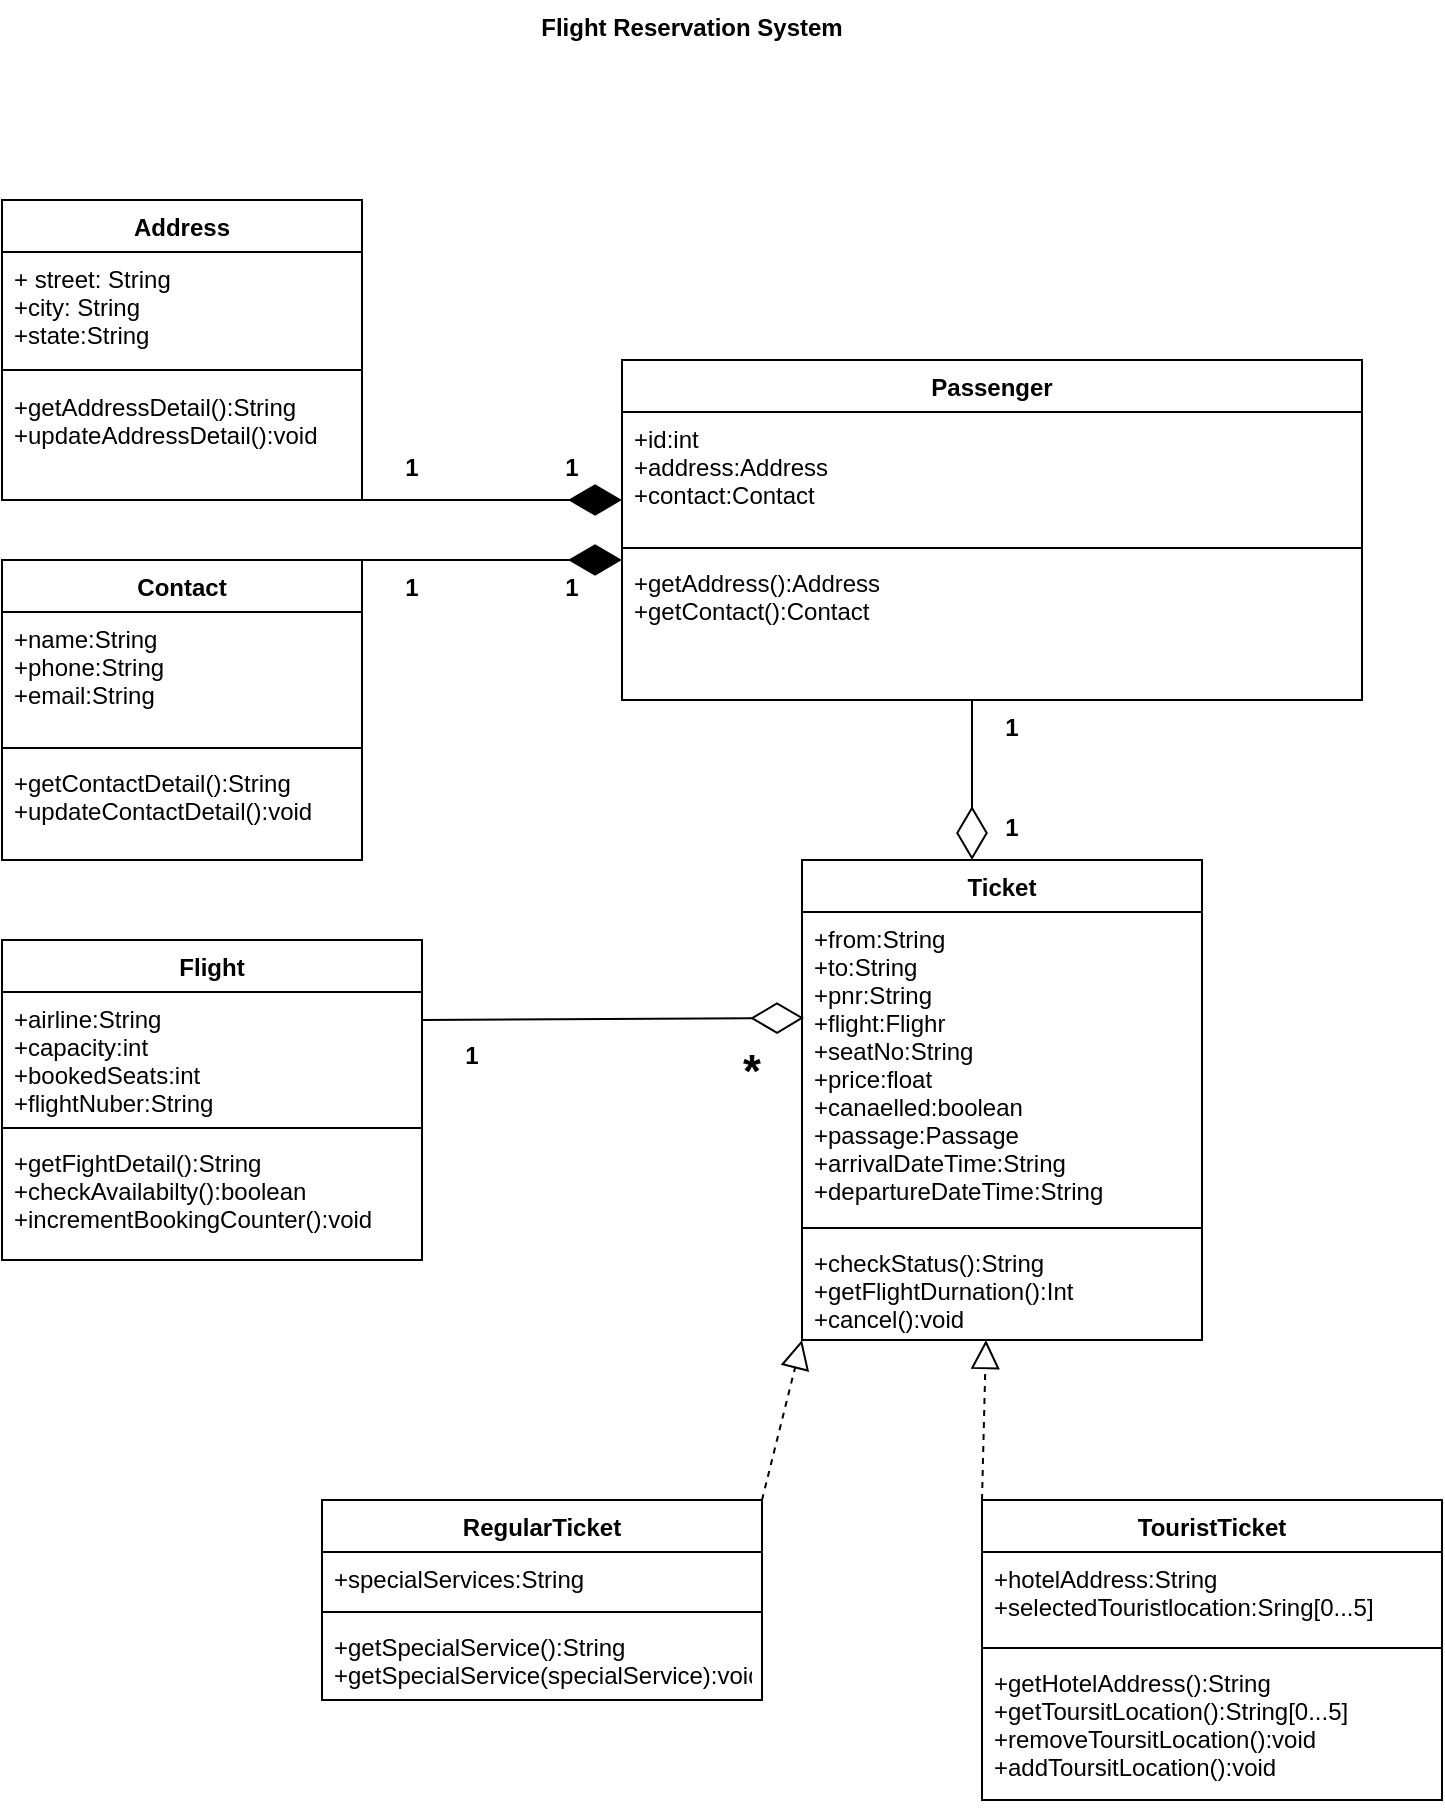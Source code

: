 <mxfile version="14.4.3" type="github"><diagram id="qsO5VmVt4Xt4Ev6_ihJ5" name="Page-1"><mxGraphModel dx="868" dy="482" grid="1" gridSize="10" guides="1" tooltips="1" connect="1" arrows="1" fold="1" page="1" pageScale="1" pageWidth="850" pageHeight="1100" math="0" shadow="0"><root><mxCell id="0"/><mxCell id="1" parent="0"/><mxCell id="_AptsjTeeoTQ7fL0EDX9-1" value="Address" style="swimlane;fontStyle=1;align=center;verticalAlign=top;childLayout=stackLayout;horizontal=1;startSize=26;horizontalStack=0;resizeParent=1;resizeParentMax=0;resizeLast=0;collapsible=1;marginBottom=0;" parent="1" vertex="1"><mxGeometry x="80" y="110" width="180" height="150" as="geometry"/></mxCell><mxCell id="_AptsjTeeoTQ7fL0EDX9-2" value="+ street: String&#10;+city: String&#10;+state:String" style="text;strokeColor=none;fillColor=none;align=left;verticalAlign=top;spacingLeft=4;spacingRight=4;overflow=hidden;rotatable=0;points=[[0,0.5],[1,0.5]];portConstraint=eastwest;" parent="_AptsjTeeoTQ7fL0EDX9-1" vertex="1"><mxGeometry y="26" width="180" height="54" as="geometry"/></mxCell><mxCell id="_AptsjTeeoTQ7fL0EDX9-3" value="" style="line;strokeWidth=1;fillColor=none;align=left;verticalAlign=middle;spacingTop=-1;spacingLeft=3;spacingRight=3;rotatable=0;labelPosition=right;points=[];portConstraint=eastwest;" parent="_AptsjTeeoTQ7fL0EDX9-1" vertex="1"><mxGeometry y="80" width="180" height="10" as="geometry"/></mxCell><mxCell id="_AptsjTeeoTQ7fL0EDX9-4" value="+getAddressDetail():String&#10;+updateAddressDetail():void" style="text;strokeColor=none;fillColor=none;align=left;verticalAlign=top;spacingLeft=4;spacingRight=4;overflow=hidden;rotatable=0;points=[[0,0.5],[1,0.5]];portConstraint=eastwest;" parent="_AptsjTeeoTQ7fL0EDX9-1" vertex="1"><mxGeometry y="90" width="180" height="60" as="geometry"/></mxCell><mxCell id="_AptsjTeeoTQ7fL0EDX9-5" value="Flight Reservation System" style="text;align=center;fontStyle=1;verticalAlign=middle;spacingLeft=3;spacingRight=3;strokeColor=none;rotatable=0;points=[[0,0.5],[1,0.5]];portConstraint=eastwest;" parent="1" vertex="1"><mxGeometry x="385" y="10" width="80" height="26" as="geometry"/></mxCell><mxCell id="_AptsjTeeoTQ7fL0EDX9-6" value="Contact" style="swimlane;fontStyle=1;align=center;verticalAlign=top;childLayout=stackLayout;horizontal=1;startSize=26;horizontalStack=0;resizeParent=1;resizeParentMax=0;resizeLast=0;collapsible=1;marginBottom=0;" parent="1" vertex="1"><mxGeometry x="80" y="290" width="180" height="150" as="geometry"/></mxCell><mxCell id="_AptsjTeeoTQ7fL0EDX9-7" value="+name:String&#10;+phone:String&#10;+email:String" style="text;strokeColor=none;fillColor=none;align=left;verticalAlign=top;spacingLeft=4;spacingRight=4;overflow=hidden;rotatable=0;points=[[0,0.5],[1,0.5]];portConstraint=eastwest;" parent="_AptsjTeeoTQ7fL0EDX9-6" vertex="1"><mxGeometry y="26" width="180" height="64" as="geometry"/></mxCell><mxCell id="_AptsjTeeoTQ7fL0EDX9-8" value="" style="line;strokeWidth=1;fillColor=none;align=left;verticalAlign=middle;spacingTop=-1;spacingLeft=3;spacingRight=3;rotatable=0;labelPosition=right;points=[];portConstraint=eastwest;" parent="_AptsjTeeoTQ7fL0EDX9-6" vertex="1"><mxGeometry y="90" width="180" height="8" as="geometry"/></mxCell><mxCell id="_AptsjTeeoTQ7fL0EDX9-9" value="+getContactDetail():String&#10;+updateContactDetail():void" style="text;strokeColor=none;fillColor=none;align=left;verticalAlign=top;spacingLeft=4;spacingRight=4;overflow=hidden;rotatable=0;points=[[0,0.5],[1,0.5]];portConstraint=eastwest;" parent="_AptsjTeeoTQ7fL0EDX9-6" vertex="1"><mxGeometry y="98" width="180" height="52" as="geometry"/></mxCell><mxCell id="_AptsjTeeoTQ7fL0EDX9-10" value="Passenger" style="swimlane;fontStyle=1;align=center;verticalAlign=top;childLayout=stackLayout;horizontal=1;startSize=26;horizontalStack=0;resizeParent=1;resizeParentMax=0;resizeLast=0;collapsible=1;marginBottom=0;" parent="1" vertex="1"><mxGeometry x="390" y="190" width="370" height="170" as="geometry"/></mxCell><mxCell id="_AptsjTeeoTQ7fL0EDX9-11" value="+id:int&#10;+address:Address&#10;+contact:Contact" style="text;strokeColor=none;fillColor=none;align=left;verticalAlign=top;spacingLeft=4;spacingRight=4;overflow=hidden;rotatable=0;points=[[0,0.5],[1,0.5]];portConstraint=eastwest;" parent="_AptsjTeeoTQ7fL0EDX9-10" vertex="1"><mxGeometry y="26" width="370" height="64" as="geometry"/></mxCell><mxCell id="_AptsjTeeoTQ7fL0EDX9-12" value="" style="line;strokeWidth=1;fillColor=none;align=left;verticalAlign=middle;spacingTop=-1;spacingLeft=3;spacingRight=3;rotatable=0;labelPosition=right;points=[];portConstraint=eastwest;" parent="_AptsjTeeoTQ7fL0EDX9-10" vertex="1"><mxGeometry y="90" width="370" height="8" as="geometry"/></mxCell><mxCell id="_AptsjTeeoTQ7fL0EDX9-13" value="+getAddress():Address&#10;+getContact():Contact" style="text;strokeColor=none;fillColor=none;align=left;verticalAlign=top;spacingLeft=4;spacingRight=4;overflow=hidden;rotatable=0;points=[[0,0.5],[1,0.5]];portConstraint=eastwest;" parent="_AptsjTeeoTQ7fL0EDX9-10" vertex="1"><mxGeometry y="98" width="370" height="72" as="geometry"/></mxCell><mxCell id="_AptsjTeeoTQ7fL0EDX9-14" value="Ticket" style="swimlane;fontStyle=1;align=center;verticalAlign=top;childLayout=stackLayout;horizontal=1;startSize=26;horizontalStack=0;resizeParent=1;resizeParentMax=0;resizeLast=0;collapsible=1;marginBottom=0;" parent="1" vertex="1"><mxGeometry x="480" y="440" width="200" height="240" as="geometry"/></mxCell><mxCell id="_AptsjTeeoTQ7fL0EDX9-15" value="+from:String&#10;+to:String&#10;+pnr:String&#10;+flight:Flighr&#10;+seatNo:String&#10;+price:float&#10;+canaelled:boolean&#10;+passage:Passage&#10;+arrivalDateTime:String&#10;+departureDateTime:String" style="text;strokeColor=none;fillColor=none;align=left;verticalAlign=top;spacingLeft=4;spacingRight=4;overflow=hidden;rotatable=0;points=[[0,0.5],[1,0.5]];portConstraint=eastwest;" parent="_AptsjTeeoTQ7fL0EDX9-14" vertex="1"><mxGeometry y="26" width="200" height="154" as="geometry"/></mxCell><mxCell id="_AptsjTeeoTQ7fL0EDX9-16" value="" style="line;strokeWidth=1;fillColor=none;align=left;verticalAlign=middle;spacingTop=-1;spacingLeft=3;spacingRight=3;rotatable=0;labelPosition=right;points=[];portConstraint=eastwest;" parent="_AptsjTeeoTQ7fL0EDX9-14" vertex="1"><mxGeometry y="180" width="200" height="8" as="geometry"/></mxCell><mxCell id="_AptsjTeeoTQ7fL0EDX9-17" value="+checkStatus():String&#10;+getFlightDurnation():Int&#10;+cancel():void" style="text;strokeColor=none;fillColor=none;align=left;verticalAlign=top;spacingLeft=4;spacingRight=4;overflow=hidden;rotatable=0;points=[[0,0.5],[1,0.5]];portConstraint=eastwest;" parent="_AptsjTeeoTQ7fL0EDX9-14" vertex="1"><mxGeometry y="188" width="200" height="52" as="geometry"/></mxCell><mxCell id="_AptsjTeeoTQ7fL0EDX9-19" value="" style="endArrow=diamondThin;endFill=1;endSize=24;html=1;" parent="1" edge="1"><mxGeometry width="160" relative="1" as="geometry"><mxPoint x="230" y="290" as="sourcePoint"/><mxPoint x="390" y="290" as="targetPoint"/><Array as="points"><mxPoint x="300" y="290"/></Array></mxGeometry></mxCell><mxCell id="_AptsjTeeoTQ7fL0EDX9-20" value="" style="endArrow=diamondThin;endFill=1;endSize=24;html=1;" parent="1" edge="1"><mxGeometry width="160" relative="1" as="geometry"><mxPoint x="230" y="260" as="sourcePoint"/><mxPoint x="390" y="260" as="targetPoint"/></mxGeometry></mxCell><mxCell id="_AptsjTeeoTQ7fL0EDX9-21" value="" style="endArrow=diamondThin;endFill=0;endSize=24;html=1;" parent="1" edge="1"><mxGeometry width="160" relative="1" as="geometry"><mxPoint x="565" y="360" as="sourcePoint"/><mxPoint x="565" y="440" as="targetPoint"/></mxGeometry></mxCell><mxCell id="_AptsjTeeoTQ7fL0EDX9-22" value="Flight" style="swimlane;fontStyle=1;align=center;verticalAlign=top;childLayout=stackLayout;horizontal=1;startSize=26;horizontalStack=0;resizeParent=1;resizeParentMax=0;resizeLast=0;collapsible=1;marginBottom=0;" parent="1" vertex="1"><mxGeometry x="80" y="480" width="210" height="160" as="geometry"/></mxCell><mxCell id="_AptsjTeeoTQ7fL0EDX9-23" value="+airline:String&#10;+capacity:int&#10;+bookedSeats:int&#10;+flightNuber:String" style="text;strokeColor=none;fillColor=none;align=left;verticalAlign=top;spacingLeft=4;spacingRight=4;overflow=hidden;rotatable=0;points=[[0,0.5],[1,0.5]];portConstraint=eastwest;" parent="_AptsjTeeoTQ7fL0EDX9-22" vertex="1"><mxGeometry y="26" width="210" height="64" as="geometry"/></mxCell><mxCell id="_AptsjTeeoTQ7fL0EDX9-24" value="" style="line;strokeWidth=1;fillColor=none;align=left;verticalAlign=middle;spacingTop=-1;spacingLeft=3;spacingRight=3;rotatable=0;labelPosition=right;points=[];portConstraint=eastwest;" parent="_AptsjTeeoTQ7fL0EDX9-22" vertex="1"><mxGeometry y="90" width="210" height="8" as="geometry"/></mxCell><mxCell id="_AptsjTeeoTQ7fL0EDX9-25" value="+getFightDetail():String&#10;+checkAvailabilty():boolean&#10;+incrementBookingCounter():void" style="text;strokeColor=none;fillColor=none;align=left;verticalAlign=top;spacingLeft=4;spacingRight=4;overflow=hidden;rotatable=0;points=[[0,0.5],[1,0.5]];portConstraint=eastwest;" parent="_AptsjTeeoTQ7fL0EDX9-22" vertex="1"><mxGeometry y="98" width="210" height="62" as="geometry"/></mxCell><mxCell id="_AptsjTeeoTQ7fL0EDX9-26" value="" style="endArrow=diamondThin;endFill=0;endSize=24;html=1;entryX=0.005;entryY=0.344;entryDx=0;entryDy=0;entryPerimeter=0;" parent="1" target="_AptsjTeeoTQ7fL0EDX9-15" edge="1"><mxGeometry width="160" relative="1" as="geometry"><mxPoint x="290" y="520" as="sourcePoint"/><mxPoint x="450" y="520" as="targetPoint"/></mxGeometry></mxCell><mxCell id="_AptsjTeeoTQ7fL0EDX9-27" value="TouristTicket" style="swimlane;fontStyle=1;align=center;verticalAlign=top;childLayout=stackLayout;horizontal=1;startSize=26;horizontalStack=0;resizeParent=1;resizeParentMax=0;resizeLast=0;collapsible=1;marginBottom=0;" parent="1" vertex="1"><mxGeometry x="570" y="760" width="230" height="150" as="geometry"/></mxCell><mxCell id="_AptsjTeeoTQ7fL0EDX9-28" value="+hotelAddress:String&#10;+selectedTouristlocation:Sring[0...5]&#10;&#10;" style="text;strokeColor=none;fillColor=none;align=left;verticalAlign=top;spacingLeft=4;spacingRight=4;overflow=hidden;rotatable=0;points=[[0,0.5],[1,0.5]];portConstraint=eastwest;" parent="_AptsjTeeoTQ7fL0EDX9-27" vertex="1"><mxGeometry y="26" width="230" height="44" as="geometry"/></mxCell><mxCell id="_AptsjTeeoTQ7fL0EDX9-29" value="" style="line;strokeWidth=1;fillColor=none;align=left;verticalAlign=middle;spacingTop=-1;spacingLeft=3;spacingRight=3;rotatable=0;labelPosition=right;points=[];portConstraint=eastwest;" parent="_AptsjTeeoTQ7fL0EDX9-27" vertex="1"><mxGeometry y="70" width="230" height="8" as="geometry"/></mxCell><mxCell id="_AptsjTeeoTQ7fL0EDX9-30" value="+getHotelAddress():String&#10;+getToursitLocation():String[0...5]&#10;+removeToursitLocation():void&#10;+addToursitLocation():void" style="text;strokeColor=none;fillColor=none;align=left;verticalAlign=top;spacingLeft=4;spacingRight=4;overflow=hidden;rotatable=0;points=[[0,0.5],[1,0.5]];portConstraint=eastwest;" parent="_AptsjTeeoTQ7fL0EDX9-27" vertex="1"><mxGeometry y="78" width="230" height="72" as="geometry"/></mxCell><mxCell id="_AptsjTeeoTQ7fL0EDX9-31" value="RegularTicket" style="swimlane;fontStyle=1;align=center;verticalAlign=top;childLayout=stackLayout;horizontal=1;startSize=26;horizontalStack=0;resizeParent=1;resizeParentMax=0;resizeLast=0;collapsible=1;marginBottom=0;" parent="1" vertex="1"><mxGeometry x="240" y="760" width="220" height="100" as="geometry"/></mxCell><mxCell id="_AptsjTeeoTQ7fL0EDX9-32" value="+specialServices:String&#10;" style="text;strokeColor=none;fillColor=none;align=left;verticalAlign=top;spacingLeft=4;spacingRight=4;overflow=hidden;rotatable=0;points=[[0,0.5],[1,0.5]];portConstraint=eastwest;" parent="_AptsjTeeoTQ7fL0EDX9-31" vertex="1"><mxGeometry y="26" width="220" height="26" as="geometry"/></mxCell><mxCell id="_AptsjTeeoTQ7fL0EDX9-33" value="" style="line;strokeWidth=1;fillColor=none;align=left;verticalAlign=middle;spacingTop=-1;spacingLeft=3;spacingRight=3;rotatable=0;labelPosition=right;points=[];portConstraint=eastwest;" parent="_AptsjTeeoTQ7fL0EDX9-31" vertex="1"><mxGeometry y="52" width="220" height="8" as="geometry"/></mxCell><mxCell id="_AptsjTeeoTQ7fL0EDX9-34" value="+getSpecialService():String&#10;+getSpecialService(specialService):void" style="text;strokeColor=none;fillColor=none;align=left;verticalAlign=top;spacingLeft=4;spacingRight=4;overflow=hidden;rotatable=0;points=[[0,0.5],[1,0.5]];portConstraint=eastwest;" parent="_AptsjTeeoTQ7fL0EDX9-31" vertex="1"><mxGeometry y="60" width="220" height="40" as="geometry"/></mxCell><mxCell id="_AptsjTeeoTQ7fL0EDX9-36" value="" style="endArrow=block;dashed=1;endFill=0;endSize=12;html=1;exitX=1;exitY=0;exitDx=0;exitDy=0;" parent="1" source="_AptsjTeeoTQ7fL0EDX9-31" edge="1"><mxGeometry width="160" relative="1" as="geometry"><mxPoint x="340" y="790" as="sourcePoint"/><mxPoint x="480" y="680" as="targetPoint"/></mxGeometry></mxCell><mxCell id="_AptsjTeeoTQ7fL0EDX9-37" value="" style="endArrow=block;dashed=1;endFill=0;endSize=12;html=1;exitX=0;exitY=0;exitDx=0;exitDy=0;" parent="1" source="_AptsjTeeoTQ7fL0EDX9-27" edge="1"><mxGeometry width="160" relative="1" as="geometry"><mxPoint x="340" y="790" as="sourcePoint"/><mxPoint x="572" y="680" as="targetPoint"/></mxGeometry></mxCell><mxCell id="_AptsjTeeoTQ7fL0EDX9-38" value="1" style="text;align=center;fontStyle=1;verticalAlign=middle;spacingLeft=3;spacingRight=3;strokeColor=none;rotatable=0;points=[[0,0.5],[1,0.5]];portConstraint=eastwest;" parent="1" vertex="1"><mxGeometry x="260" y="230" width="50" height="26" as="geometry"/></mxCell><mxCell id="_AptsjTeeoTQ7fL0EDX9-40" value="1" style="text;align=center;fontStyle=1;verticalAlign=middle;spacingLeft=3;spacingRight=3;strokeColor=none;rotatable=0;points=[[0,0.5],[1,0.5]];portConstraint=eastwest;" parent="1" vertex="1"><mxGeometry x="340" y="230" width="50" height="26" as="geometry"/></mxCell><mxCell id="_AptsjTeeoTQ7fL0EDX9-41" value="1" style="text;align=center;fontStyle=1;verticalAlign=middle;spacingLeft=3;spacingRight=3;strokeColor=none;rotatable=0;points=[[0,0.5],[1,0.5]];portConstraint=eastwest;" parent="1" vertex="1"><mxGeometry x="340" y="290" width="50" height="26" as="geometry"/></mxCell><mxCell id="_AptsjTeeoTQ7fL0EDX9-42" value="1" style="text;align=center;fontStyle=1;verticalAlign=middle;spacingLeft=3;spacingRight=3;strokeColor=none;rotatable=0;points=[[0,0.5],[1,0.5]];portConstraint=eastwest;" parent="1" vertex="1"><mxGeometry x="260" y="290" width="50" height="26" as="geometry"/></mxCell><mxCell id="_AptsjTeeoTQ7fL0EDX9-43" value="1" style="text;align=center;fontStyle=1;verticalAlign=middle;spacingLeft=3;spacingRight=3;strokeColor=none;rotatable=0;points=[[0,0.5],[1,0.5]];portConstraint=eastwest;" parent="1" vertex="1"><mxGeometry x="560" y="360" width="50" height="26" as="geometry"/></mxCell><mxCell id="_AptsjTeeoTQ7fL0EDX9-44" value="1" style="text;align=center;fontStyle=1;verticalAlign=middle;spacingLeft=3;spacingRight=3;strokeColor=none;rotatable=0;points=[[0,0.5],[1,0.5]];portConstraint=eastwest;" parent="1" vertex="1"><mxGeometry x="560" y="410" width="50" height="26" as="geometry"/></mxCell><mxCell id="_AptsjTeeoTQ7fL0EDX9-45" value="1" style="text;align=center;fontStyle=1;verticalAlign=middle;spacingLeft=3;spacingRight=3;strokeColor=none;rotatable=0;points=[[0,0.5],[1,0.5]];portConstraint=eastwest;" parent="1" vertex="1"><mxGeometry x="290" y="524" width="50" height="26" as="geometry"/></mxCell><mxCell id="_AptsjTeeoTQ7fL0EDX9-46" value="*" style="text;align=center;fontStyle=1;verticalAlign=middle;spacingLeft=3;spacingRight=3;strokeColor=none;rotatable=0;points=[[0,0.5],[1,0.5]];portConstraint=eastwest;fontSize=23;" parent="1" vertex="1"><mxGeometry x="430" y="530" width="50" height="26" as="geometry"/></mxCell></root></mxGraphModel></diagram></mxfile>